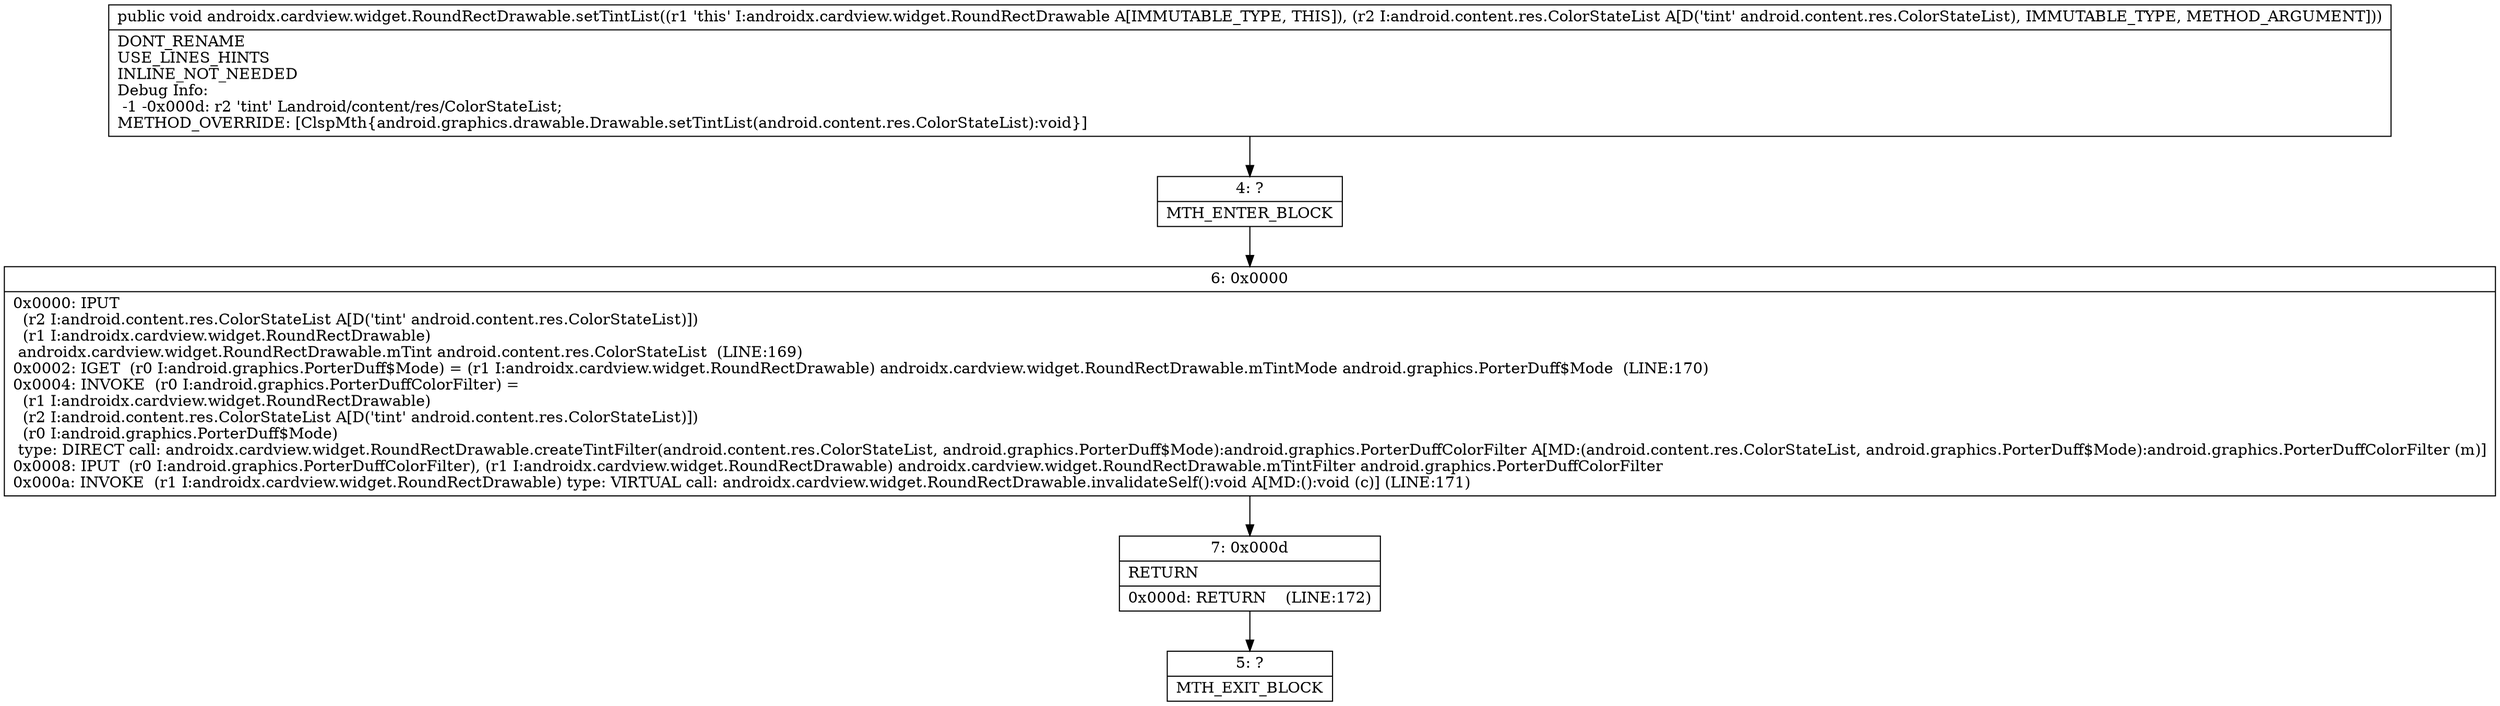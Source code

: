 digraph "CFG forandroidx.cardview.widget.RoundRectDrawable.setTintList(Landroid\/content\/res\/ColorStateList;)V" {
Node_4 [shape=record,label="{4\:\ ?|MTH_ENTER_BLOCK\l}"];
Node_6 [shape=record,label="{6\:\ 0x0000|0x0000: IPUT  \l  (r2 I:android.content.res.ColorStateList A[D('tint' android.content.res.ColorStateList)])\l  (r1 I:androidx.cardview.widget.RoundRectDrawable)\l androidx.cardview.widget.RoundRectDrawable.mTint android.content.res.ColorStateList  (LINE:169)\l0x0002: IGET  (r0 I:android.graphics.PorterDuff$Mode) = (r1 I:androidx.cardview.widget.RoundRectDrawable) androidx.cardview.widget.RoundRectDrawable.mTintMode android.graphics.PorterDuff$Mode  (LINE:170)\l0x0004: INVOKE  (r0 I:android.graphics.PorterDuffColorFilter) = \l  (r1 I:androidx.cardview.widget.RoundRectDrawable)\l  (r2 I:android.content.res.ColorStateList A[D('tint' android.content.res.ColorStateList)])\l  (r0 I:android.graphics.PorterDuff$Mode)\l type: DIRECT call: androidx.cardview.widget.RoundRectDrawable.createTintFilter(android.content.res.ColorStateList, android.graphics.PorterDuff$Mode):android.graphics.PorterDuffColorFilter A[MD:(android.content.res.ColorStateList, android.graphics.PorterDuff$Mode):android.graphics.PorterDuffColorFilter (m)]\l0x0008: IPUT  (r0 I:android.graphics.PorterDuffColorFilter), (r1 I:androidx.cardview.widget.RoundRectDrawable) androidx.cardview.widget.RoundRectDrawable.mTintFilter android.graphics.PorterDuffColorFilter \l0x000a: INVOKE  (r1 I:androidx.cardview.widget.RoundRectDrawable) type: VIRTUAL call: androidx.cardview.widget.RoundRectDrawable.invalidateSelf():void A[MD:():void (c)] (LINE:171)\l}"];
Node_7 [shape=record,label="{7\:\ 0x000d|RETURN\l|0x000d: RETURN    (LINE:172)\l}"];
Node_5 [shape=record,label="{5\:\ ?|MTH_EXIT_BLOCK\l}"];
MethodNode[shape=record,label="{public void androidx.cardview.widget.RoundRectDrawable.setTintList((r1 'this' I:androidx.cardview.widget.RoundRectDrawable A[IMMUTABLE_TYPE, THIS]), (r2 I:android.content.res.ColorStateList A[D('tint' android.content.res.ColorStateList), IMMUTABLE_TYPE, METHOD_ARGUMENT]))  | DONT_RENAME\lUSE_LINES_HINTS\lINLINE_NOT_NEEDED\lDebug Info:\l  \-1 \-0x000d: r2 'tint' Landroid\/content\/res\/ColorStateList;\lMETHOD_OVERRIDE: [ClspMth\{android.graphics.drawable.Drawable.setTintList(android.content.res.ColorStateList):void\}]\l}"];
MethodNode -> Node_4;Node_4 -> Node_6;
Node_6 -> Node_7;
Node_7 -> Node_5;
}

